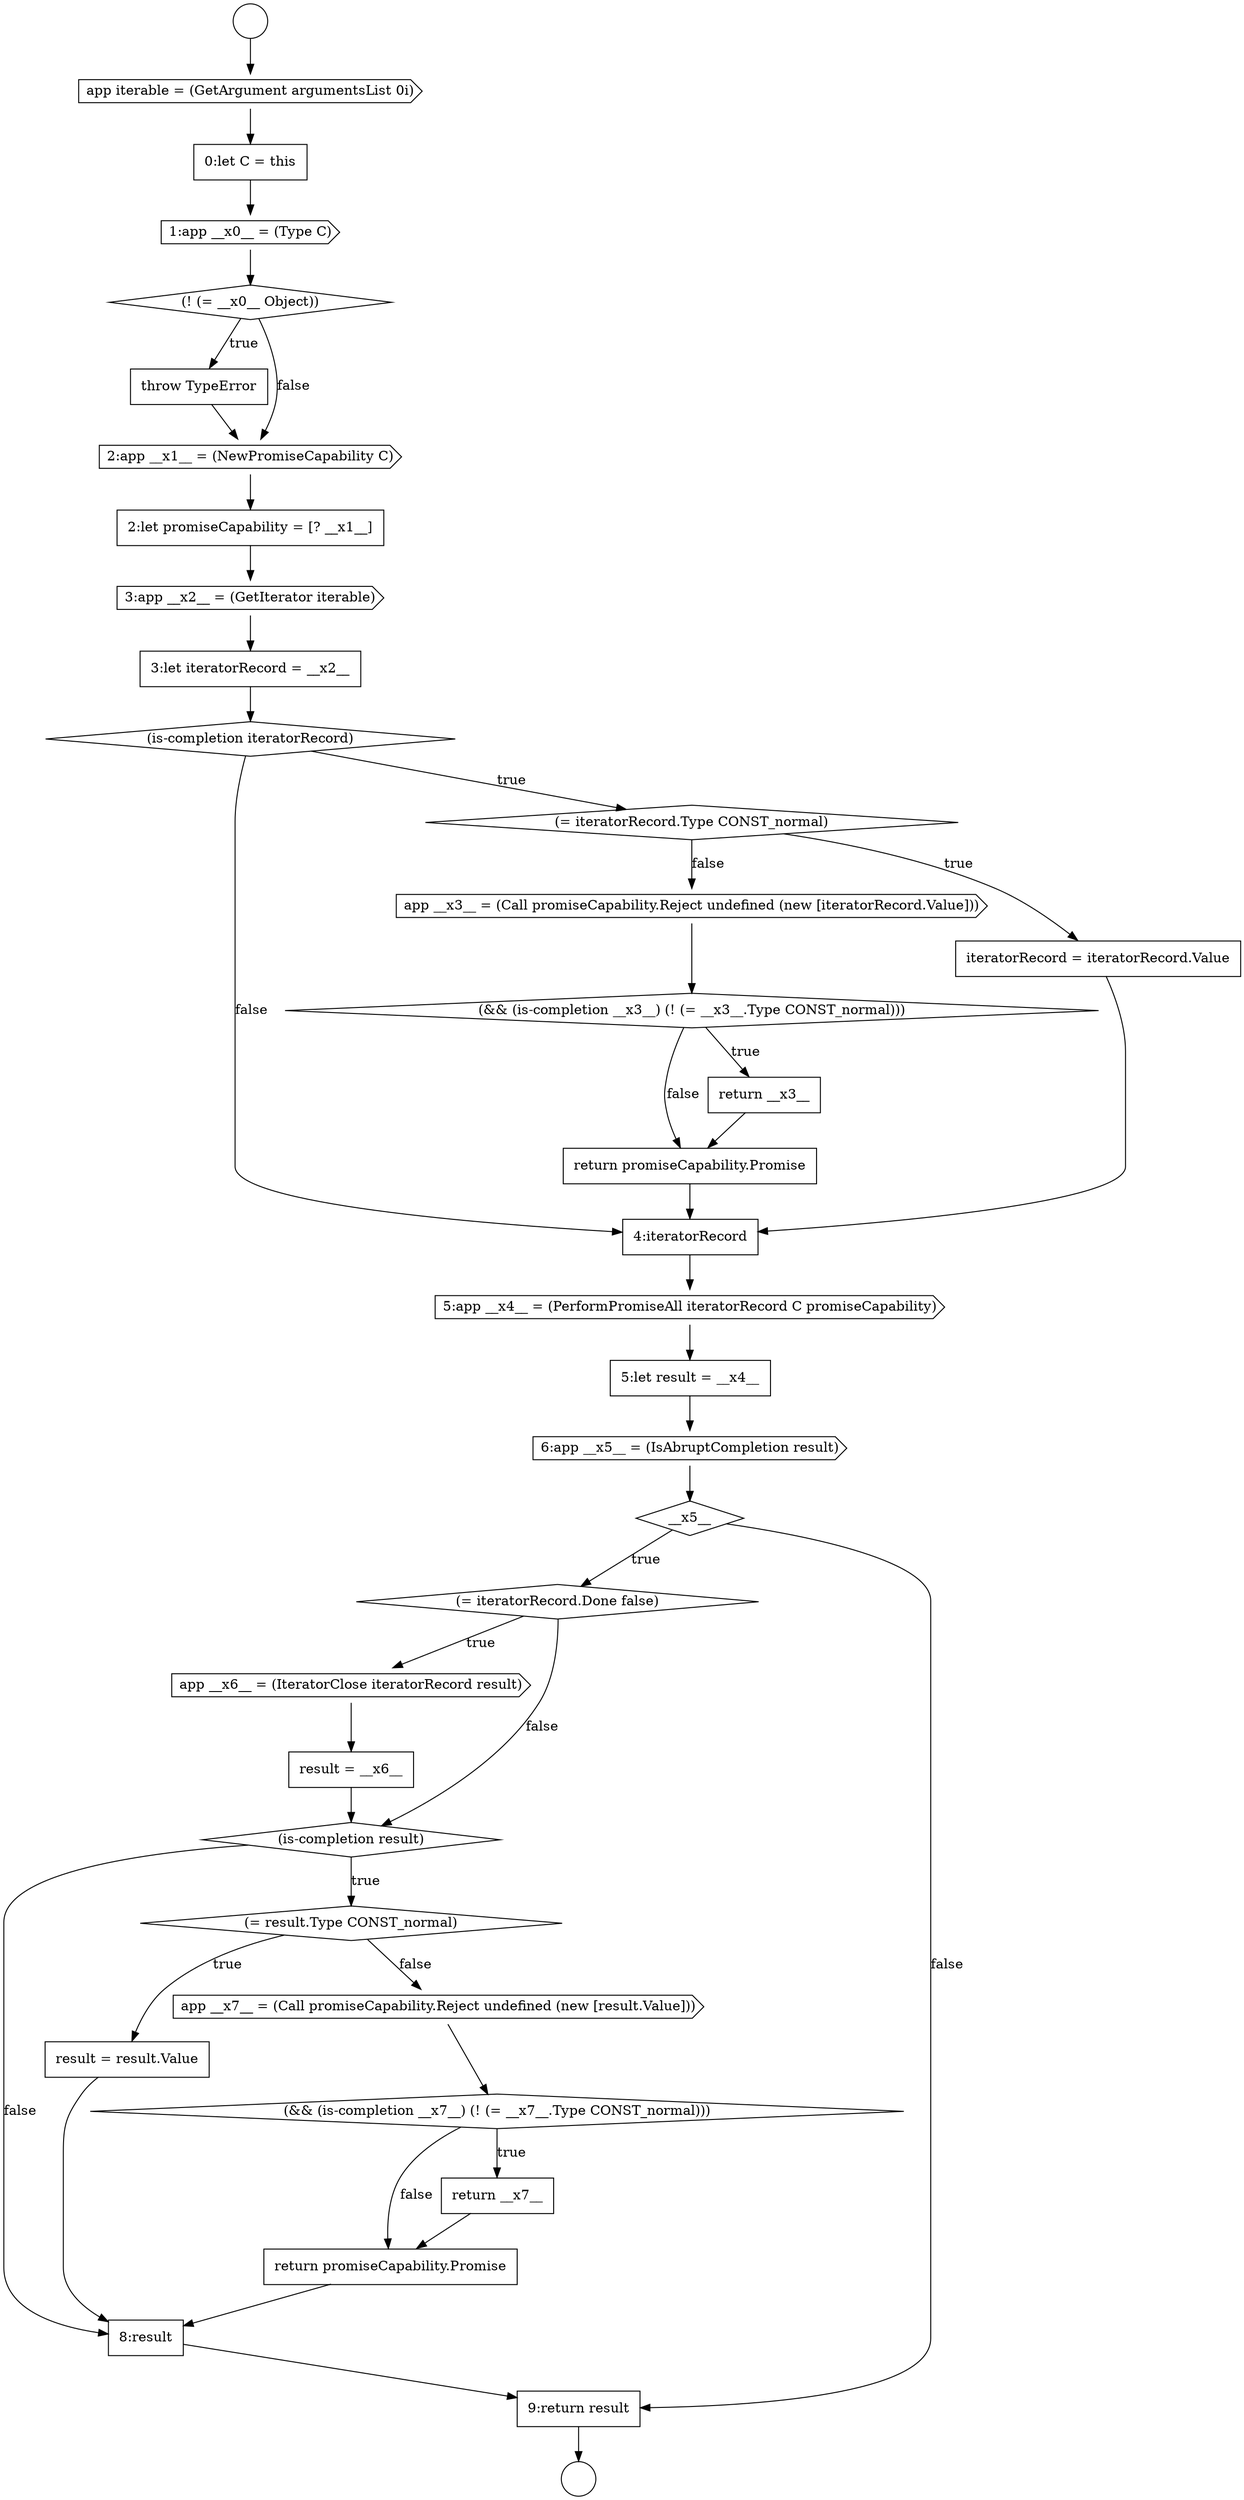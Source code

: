 digraph {
  node17903 [shape=cds, label=<<font color="black">app __x6__ = (IteratorClose iteratorRecord result)</font>> color="black" fillcolor="white" style=filled]
  node17907 [shape=none, margin=0, label=<<font color="black">
    <table border="0" cellborder="1" cellspacing="0" cellpadding="10">
      <tr><td align="left">result = result.Value</td></tr>
    </table>
  </font>> color="black" fillcolor="white" style=filled]
  node17888 [shape=cds, label=<<font color="black">3:app __x2__ = (GetIterator iterable)</font>> color="black" fillcolor="white" style=filled]
  node17911 [shape=none, margin=0, label=<<font color="black">
    <table border="0" cellborder="1" cellspacing="0" cellpadding="10">
      <tr><td align="left">return promiseCapability.Promise</td></tr>
    </table>
  </font>> color="black" fillcolor="white" style=filled]
  node17902 [shape=diamond, label=<<font color="black">(= iteratorRecord.Done false)</font>> color="black" fillcolor="white" style=filled]
  node17898 [shape=cds, label=<<font color="black">5:app __x4__ = (PerformPromiseAll iteratorRecord C promiseCapability)</font>> color="black" fillcolor="white" style=filled]
  node17880 [shape=circle label=" " color="black" fillcolor="white" style=filled]
  node17882 [shape=none, margin=0, label=<<font color="black">
    <table border="0" cellborder="1" cellspacing="0" cellpadding="10">
      <tr><td align="left">0:let C = this</td></tr>
    </table>
  </font>> color="black" fillcolor="white" style=filled]
  node17905 [shape=diamond, label=<<font color="black">(is-completion result)</font>> color="black" fillcolor="white" style=filled]
  node17901 [shape=diamond, label=<<font color="black">__x5__</font>> color="black" fillcolor="white" style=filled]
  node17896 [shape=none, margin=0, label=<<font color="black">
    <table border="0" cellborder="1" cellspacing="0" cellpadding="10">
      <tr><td align="left">return promiseCapability.Promise</td></tr>
    </table>
  </font>> color="black" fillcolor="white" style=filled]
  node17897 [shape=none, margin=0, label=<<font color="black">
    <table border="0" cellborder="1" cellspacing="0" cellpadding="10">
      <tr><td align="left">4:iteratorRecord</td></tr>
    </table>
  </font>> color="black" fillcolor="white" style=filled]
  node17885 [shape=none, margin=0, label=<<font color="black">
    <table border="0" cellborder="1" cellspacing="0" cellpadding="10">
      <tr><td align="left">throw TypeError</td></tr>
    </table>
  </font>> color="black" fillcolor="white" style=filled]
  node17900 [shape=cds, label=<<font color="black">6:app __x5__ = (IsAbruptCompletion result)</font>> color="black" fillcolor="white" style=filled]
  node17893 [shape=cds, label=<<font color="black">app __x3__ = (Call promiseCapability.Reject undefined (new [iteratorRecord.Value]))</font>> color="black" fillcolor="white" style=filled]
  node17894 [shape=diamond, label=<<font color="black">(&amp;&amp; (is-completion __x3__) (! (= __x3__.Type CONST_normal)))</font>> color="black" fillcolor="white" style=filled]
  node17884 [shape=diamond, label=<<font color="black">(! (= __x0__ Object))</font>> color="black" fillcolor="white" style=filled]
  node17899 [shape=none, margin=0, label=<<font color="black">
    <table border="0" cellborder="1" cellspacing="0" cellpadding="10">
      <tr><td align="left">5:let result = __x4__</td></tr>
    </table>
  </font>> color="black" fillcolor="white" style=filled]
  node17879 [shape=circle label=" " color="black" fillcolor="white" style=filled]
  node17887 [shape=none, margin=0, label=<<font color="black">
    <table border="0" cellborder="1" cellspacing="0" cellpadding="10">
      <tr><td align="left">2:let promiseCapability = [? __x1__]</td></tr>
    </table>
  </font>> color="black" fillcolor="white" style=filled]
  node17908 [shape=cds, label=<<font color="black">app __x7__ = (Call promiseCapability.Reject undefined (new [result.Value]))</font>> color="black" fillcolor="white" style=filled]
  node17891 [shape=diamond, label=<<font color="black">(= iteratorRecord.Type CONST_normal)</font>> color="black" fillcolor="white" style=filled]
  node17889 [shape=none, margin=0, label=<<font color="black">
    <table border="0" cellborder="1" cellspacing="0" cellpadding="10">
      <tr><td align="left">3:let iteratorRecord = __x2__</td></tr>
    </table>
  </font>> color="black" fillcolor="white" style=filled]
  node17890 [shape=diamond, label=<<font color="black">(is-completion iteratorRecord)</font>> color="black" fillcolor="white" style=filled]
  node17883 [shape=cds, label=<<font color="black">1:app __x0__ = (Type C)</font>> color="black" fillcolor="white" style=filled]
  node17895 [shape=none, margin=0, label=<<font color="black">
    <table border="0" cellborder="1" cellspacing="0" cellpadding="10">
      <tr><td align="left">return __x3__</td></tr>
    </table>
  </font>> color="black" fillcolor="white" style=filled]
  node17912 [shape=none, margin=0, label=<<font color="black">
    <table border="0" cellborder="1" cellspacing="0" cellpadding="10">
      <tr><td align="left">8:result</td></tr>
    </table>
  </font>> color="black" fillcolor="white" style=filled]
  node17892 [shape=none, margin=0, label=<<font color="black">
    <table border="0" cellborder="1" cellspacing="0" cellpadding="10">
      <tr><td align="left">iteratorRecord = iteratorRecord.Value</td></tr>
    </table>
  </font>> color="black" fillcolor="white" style=filled]
  node17886 [shape=cds, label=<<font color="black">2:app __x1__ = (NewPromiseCapability C)</font>> color="black" fillcolor="white" style=filled]
  node17909 [shape=diamond, label=<<font color="black">(&amp;&amp; (is-completion __x7__) (! (= __x7__.Type CONST_normal)))</font>> color="black" fillcolor="white" style=filled]
  node17906 [shape=diamond, label=<<font color="black">(= result.Type CONST_normal)</font>> color="black" fillcolor="white" style=filled]
  node17904 [shape=none, margin=0, label=<<font color="black">
    <table border="0" cellborder="1" cellspacing="0" cellpadding="10">
      <tr><td align="left">result = __x6__</td></tr>
    </table>
  </font>> color="black" fillcolor="white" style=filled]
  node17881 [shape=cds, label=<<font color="black">app iterable = (GetArgument argumentsList 0i)</font>> color="black" fillcolor="white" style=filled]
  node17913 [shape=none, margin=0, label=<<font color="black">
    <table border="0" cellborder="1" cellspacing="0" cellpadding="10">
      <tr><td align="left">9:return result</td></tr>
    </table>
  </font>> color="black" fillcolor="white" style=filled]
  node17910 [shape=none, margin=0, label=<<font color="black">
    <table border="0" cellborder="1" cellspacing="0" cellpadding="10">
      <tr><td align="left">return __x7__</td></tr>
    </table>
  </font>> color="black" fillcolor="white" style=filled]
  node17884 -> node17885 [label=<<font color="black">true</font>> color="black"]
  node17884 -> node17886 [label=<<font color="black">false</font>> color="black"]
  node17905 -> node17906 [label=<<font color="black">true</font>> color="black"]
  node17905 -> node17912 [label=<<font color="black">false</font>> color="black"]
  node17890 -> node17891 [label=<<font color="black">true</font>> color="black"]
  node17890 -> node17897 [label=<<font color="black">false</font>> color="black"]
  node17902 -> node17903 [label=<<font color="black">true</font>> color="black"]
  node17902 -> node17905 [label=<<font color="black">false</font>> color="black"]
  node17897 -> node17898 [ color="black"]
  node17895 -> node17896 [ color="black"]
  node17891 -> node17892 [label=<<font color="black">true</font>> color="black"]
  node17891 -> node17893 [label=<<font color="black">false</font>> color="black"]
  node17903 -> node17904 [ color="black"]
  node17910 -> node17911 [ color="black"]
  node17883 -> node17884 [ color="black"]
  node17892 -> node17897 [ color="black"]
  node17896 -> node17897 [ color="black"]
  node17900 -> node17901 [ color="black"]
  node17908 -> node17909 [ color="black"]
  node17913 -> node17880 [ color="black"]
  node17882 -> node17883 [ color="black"]
  node17906 -> node17907 [label=<<font color="black">true</font>> color="black"]
  node17906 -> node17908 [label=<<font color="black">false</font>> color="black"]
  node17885 -> node17886 [ color="black"]
  node17901 -> node17902 [label=<<font color="black">true</font>> color="black"]
  node17901 -> node17913 [label=<<font color="black">false</font>> color="black"]
  node17888 -> node17889 [ color="black"]
  node17881 -> node17882 [ color="black"]
  node17907 -> node17912 [ color="black"]
  node17909 -> node17910 [label=<<font color="black">true</font>> color="black"]
  node17909 -> node17911 [label=<<font color="black">false</font>> color="black"]
  node17898 -> node17899 [ color="black"]
  node17886 -> node17887 [ color="black"]
  node17894 -> node17895 [label=<<font color="black">true</font>> color="black"]
  node17894 -> node17896 [label=<<font color="black">false</font>> color="black"]
  node17912 -> node17913 [ color="black"]
  node17879 -> node17881 [ color="black"]
  node17911 -> node17912 [ color="black"]
  node17889 -> node17890 [ color="black"]
  node17899 -> node17900 [ color="black"]
  node17887 -> node17888 [ color="black"]
  node17893 -> node17894 [ color="black"]
  node17904 -> node17905 [ color="black"]
}
